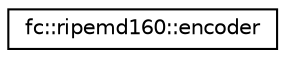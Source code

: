 digraph "Graphical Class Hierarchy"
{
  edge [fontname="Helvetica",fontsize="10",labelfontname="Helvetica",labelfontsize="10"];
  node [fontname="Helvetica",fontsize="10",shape=record];
  rankdir="LR";
  Node0 [label="fc::ripemd160::encoder",height=0.2,width=0.4,color="black", fillcolor="white", style="filled",URL="$classfc_1_1ripemd160_1_1encoder.html"];
}
